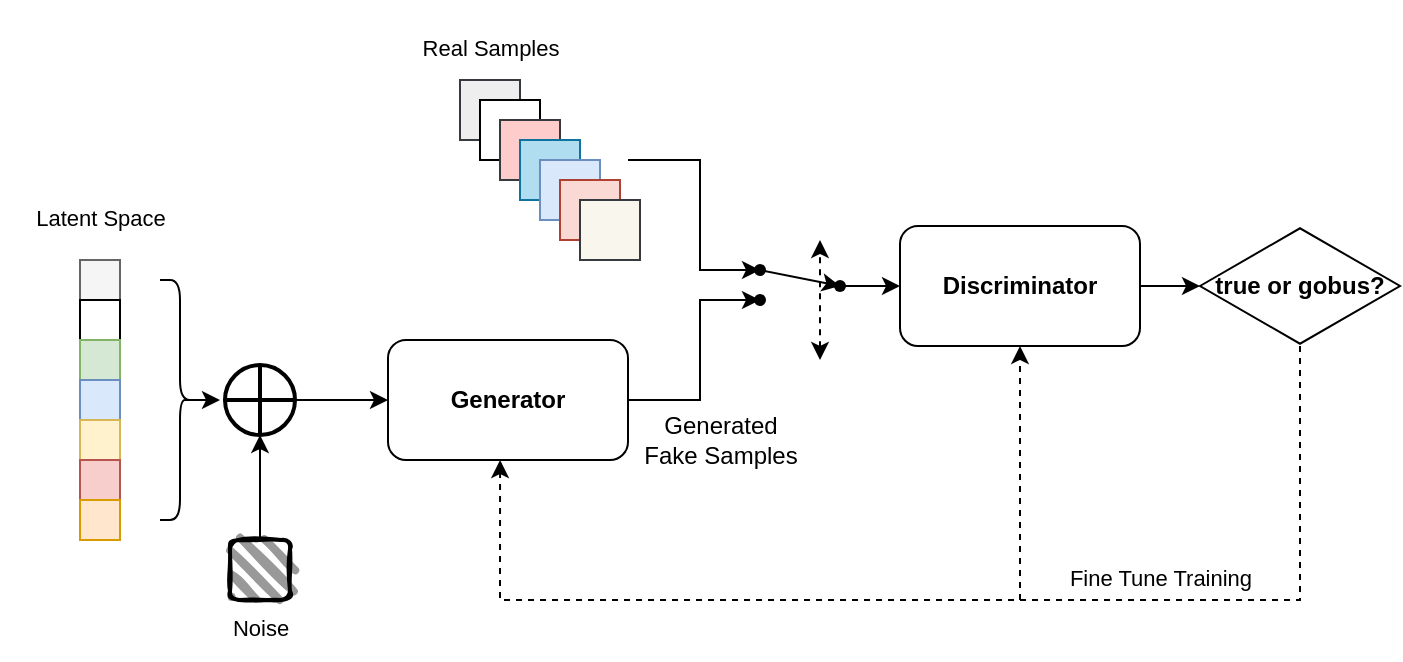 <mxfile version="20.3.7" type="github">
  <diagram id="2lIywbup4bS1AB31_zoz" name="第 1 页">
    <mxGraphModel dx="996" dy="586" grid="1" gridSize="10" guides="1" tooltips="1" connect="1" arrows="1" fold="1" page="1" pageScale="1" pageWidth="827" pageHeight="1169" math="0" shadow="0">
      <root>
        <mxCell id="0" />
        <mxCell id="1" parent="0" />
        <mxCell id="WfkUiSgYCt_blRrE_JdE-26" value="" style="whiteSpace=wrap;html=1;shadow=0;fillColor=#eeeeee;strokeColor=#36393d;" vertex="1" parent="1">
          <mxGeometry x="450" y="60" width="30" height="30" as="geometry" />
        </mxCell>
        <mxCell id="WfkUiSgYCt_blRrE_JdE-25" value="" style="whiteSpace=wrap;html=1;shadow=0;fillColor=#FFFFFF;" vertex="1" parent="1">
          <mxGeometry x="460" y="70" width="30" height="30" as="geometry" />
        </mxCell>
        <mxCell id="WfkUiSgYCt_blRrE_JdE-1" value="" style="whiteSpace=wrap;html=1;aspect=fixed;fillColor=#f5f5f5;fontColor=#333333;strokeColor=#666666;" vertex="1" parent="1">
          <mxGeometry x="260" y="150" width="20" height="20" as="geometry" />
        </mxCell>
        <mxCell id="WfkUiSgYCt_blRrE_JdE-2" value="" style="whiteSpace=wrap;html=1;aspect=fixed;" vertex="1" parent="1">
          <mxGeometry x="260" y="170" width="20" height="20" as="geometry" />
        </mxCell>
        <mxCell id="WfkUiSgYCt_blRrE_JdE-3" value="" style="whiteSpace=wrap;html=1;aspect=fixed;fillColor=#d5e8d4;strokeColor=#82b366;" vertex="1" parent="1">
          <mxGeometry x="260" y="190" width="20" height="20" as="geometry" />
        </mxCell>
        <mxCell id="WfkUiSgYCt_blRrE_JdE-4" value="" style="whiteSpace=wrap;html=1;aspect=fixed;fillColor=#dae8fc;strokeColor=#6c8ebf;" vertex="1" parent="1">
          <mxGeometry x="260" y="210" width="20" height="20" as="geometry" />
        </mxCell>
        <mxCell id="WfkUiSgYCt_blRrE_JdE-5" value="" style="whiteSpace=wrap;html=1;aspect=fixed;fillColor=#fff2cc;strokeColor=#d6b656;" vertex="1" parent="1">
          <mxGeometry x="260" y="230" width="20" height="20" as="geometry" />
        </mxCell>
        <mxCell id="WfkUiSgYCt_blRrE_JdE-6" value="" style="whiteSpace=wrap;html=1;aspect=fixed;fillColor=#f8cecc;strokeColor=#b85450;" vertex="1" parent="1">
          <mxGeometry x="260" y="250" width="20" height="20" as="geometry" />
        </mxCell>
        <mxCell id="WfkUiSgYCt_blRrE_JdE-7" value="" style="whiteSpace=wrap;html=1;aspect=fixed;fillColor=#ffe6cc;strokeColor=#d79b00;" vertex="1" parent="1">
          <mxGeometry x="260" y="270" width="20" height="20" as="geometry" />
        </mxCell>
        <mxCell id="WfkUiSgYCt_blRrE_JdE-8" value="" style="shape=curlyBracket;whiteSpace=wrap;html=1;rounded=1;flipH=1;" vertex="1" parent="1">
          <mxGeometry x="300" y="160" width="20" height="120" as="geometry" />
        </mxCell>
        <mxCell id="WfkUiSgYCt_blRrE_JdE-9" value="" style="endArrow=classic;html=1;rounded=0;exitX=0.1;exitY=0.5;exitDx=0;exitDy=0;exitPerimeter=0;" edge="1" parent="1" source="WfkUiSgYCt_blRrE_JdE-8">
          <mxGeometry width="50" height="50" relative="1" as="geometry">
            <mxPoint x="390" y="250" as="sourcePoint" />
            <mxPoint x="330" y="220" as="targetPoint" />
          </mxGeometry>
        </mxCell>
        <mxCell id="WfkUiSgYCt_blRrE_JdE-10" value="" style="shape=orEllipse;perimeter=ellipsePerimeter;whiteSpace=wrap;html=1;backgroundOutline=1;shadow=0;strokeWidth=2;" vertex="1" parent="1">
          <mxGeometry x="332.5" y="202.5" width="35" height="35" as="geometry" />
        </mxCell>
        <mxCell id="WfkUiSgYCt_blRrE_JdE-11" value="" style="rounded=1;whiteSpace=wrap;html=1;strokeWidth=2;fillWeight=4;hachureGap=8;hachureAngle=45;fillColor=#999999;sketch=1;" vertex="1" parent="1">
          <mxGeometry x="335" y="290" width="30" height="30" as="geometry" />
        </mxCell>
        <mxCell id="WfkUiSgYCt_blRrE_JdE-12" value="" style="endArrow=classic;html=1;rounded=0;entryX=0.5;entryY=1;entryDx=0;entryDy=0;" edge="1" parent="1" target="WfkUiSgYCt_blRrE_JdE-10">
          <mxGeometry width="50" height="50" relative="1" as="geometry">
            <mxPoint x="350" y="290" as="sourcePoint" />
            <mxPoint x="350" y="250" as="targetPoint" />
            <Array as="points">
              <mxPoint x="350" y="270" />
            </Array>
          </mxGeometry>
        </mxCell>
        <mxCell id="WfkUiSgYCt_blRrE_JdE-13" value="&lt;b&gt;Generator&lt;/b&gt;" style="rounded=1;whiteSpace=wrap;html=1;shadow=0;fillColor=#FFFFFF;" vertex="1" parent="1">
          <mxGeometry x="414" y="190" width="120" height="60" as="geometry" />
        </mxCell>
        <mxCell id="WfkUiSgYCt_blRrE_JdE-14" value="" style="endArrow=classic;html=1;rounded=0;exitX=1;exitY=0.5;exitDx=0;exitDy=0;entryX=0;entryY=0.5;entryDx=0;entryDy=0;" edge="1" parent="1" source="WfkUiSgYCt_blRrE_JdE-10" target="WfkUiSgYCt_blRrE_JdE-13">
          <mxGeometry width="50" height="50" relative="1" as="geometry">
            <mxPoint x="360" y="300" as="sourcePoint" />
            <mxPoint x="360" y="260" as="targetPoint" />
            <Array as="points" />
          </mxGeometry>
        </mxCell>
        <mxCell id="WfkUiSgYCt_blRrE_JdE-15" value="" style="whiteSpace=wrap;html=1;aspect=fixed;shadow=0;fillColor=#ffcccc;strokeColor=#36393d;" vertex="1" parent="1">
          <mxGeometry x="470" y="80" width="30" height="30" as="geometry" />
        </mxCell>
        <mxCell id="WfkUiSgYCt_blRrE_JdE-16" value="" style="whiteSpace=wrap;html=1;shadow=0;fillColor=#b1ddf0;strokeColor=#10739e;" vertex="1" parent="1">
          <mxGeometry x="480" y="90" width="30" height="30" as="geometry" />
        </mxCell>
        <mxCell id="WfkUiSgYCt_blRrE_JdE-17" value="" style="whiteSpace=wrap;html=1;shadow=0;fillColor=#dae8fc;strokeColor=#6c8ebf;" vertex="1" parent="1">
          <mxGeometry x="490" y="100" width="30" height="30" as="geometry" />
        </mxCell>
        <mxCell id="WfkUiSgYCt_blRrE_JdE-18" value="" style="whiteSpace=wrap;html=1;shadow=0;fillColor=#fad9d5;strokeColor=#ae4132;" vertex="1" parent="1">
          <mxGeometry x="500" y="110" width="30" height="30" as="geometry" />
        </mxCell>
        <mxCell id="WfkUiSgYCt_blRrE_JdE-19" value="" style="whiteSpace=wrap;html=1;shadow=0;fillColor=#f9f7ed;strokeColor=#36393d;" vertex="1" parent="1">
          <mxGeometry x="510" y="120" width="30" height="30" as="geometry" />
        </mxCell>
        <mxCell id="WfkUiSgYCt_blRrE_JdE-21" value="&lt;b&gt;Discriminator&lt;/b&gt;" style="rounded=1;whiteSpace=wrap;html=1;shadow=0;fillColor=#FFFFFF;" vertex="1" parent="1">
          <mxGeometry x="670" y="133" width="120" height="60" as="geometry" />
        </mxCell>
        <mxCell id="WfkUiSgYCt_blRrE_JdE-22" value="" style="edgeStyle=elbowEdgeStyle;elbow=horizontal;endArrow=classic;html=1;rounded=0;exitX=1;exitY=0.5;exitDx=0;exitDy=0;" edge="1" parent="1" source="WfkUiSgYCt_blRrE_JdE-13">
          <mxGeometry width="50" height="50" relative="1" as="geometry">
            <mxPoint x="600" y="220" as="sourcePoint" />
            <mxPoint x="600" y="170" as="targetPoint" />
            <Array as="points">
              <mxPoint x="570" y="170" />
            </Array>
          </mxGeometry>
        </mxCell>
        <mxCell id="WfkUiSgYCt_blRrE_JdE-23" value="" style="edgeStyle=elbowEdgeStyle;elbow=horizontal;endArrow=classic;html=1;rounded=0;" edge="1" parent="1">
          <mxGeometry width="50" height="50" relative="1" as="geometry">
            <mxPoint x="534" y="100" as="sourcePoint" />
            <mxPoint x="600" y="155" as="targetPoint" />
            <Array as="points">
              <mxPoint x="570" y="155" />
            </Array>
          </mxGeometry>
        </mxCell>
        <mxCell id="WfkUiSgYCt_blRrE_JdE-27" value="" style="shape=waypoint;sketch=0;fillStyle=solid;size=6;pointerEvents=1;points=[];fillColor=none;resizable=0;rotatable=0;perimeter=centerPerimeter;snapToPoint=1;shadow=0;" vertex="1" parent="1">
          <mxGeometry x="580" y="135" width="40" height="40" as="geometry" />
        </mxCell>
        <mxCell id="WfkUiSgYCt_blRrE_JdE-29" value="" style="shape=waypoint;sketch=0;fillStyle=solid;size=6;pointerEvents=1;points=[];fillColor=none;resizable=0;rotatable=0;perimeter=centerPerimeter;snapToPoint=1;shadow=0;" vertex="1" parent="1">
          <mxGeometry x="580" y="150" width="40" height="40" as="geometry" />
        </mxCell>
        <mxCell id="WfkUiSgYCt_blRrE_JdE-30" value="" style="shape=waypoint;sketch=0;fillStyle=solid;size=6;pointerEvents=1;points=[];fillColor=none;resizable=0;rotatable=0;perimeter=centerPerimeter;snapToPoint=1;shadow=0;" vertex="1" parent="1">
          <mxGeometry x="620" y="143" width="40" height="40" as="geometry" />
        </mxCell>
        <mxCell id="WfkUiSgYCt_blRrE_JdE-31" value="" style="endArrow=classic;html=1;rounded=0;" edge="1" parent="1" source="WfkUiSgYCt_blRrE_JdE-30">
          <mxGeometry width="50" height="50" relative="1" as="geometry">
            <mxPoint x="660" y="210" as="sourcePoint" />
            <mxPoint x="670" y="163" as="targetPoint" />
          </mxGeometry>
        </mxCell>
        <mxCell id="WfkUiSgYCt_blRrE_JdE-32" value="" style="endArrow=classic;html=1;rounded=0;" edge="1" parent="1" source="WfkUiSgYCt_blRrE_JdE-27" target="WfkUiSgYCt_blRrE_JdE-30">
          <mxGeometry width="50" height="50" relative="1" as="geometry">
            <mxPoint x="660" y="210" as="sourcePoint" />
            <mxPoint x="710" y="160" as="targetPoint" />
          </mxGeometry>
        </mxCell>
        <mxCell id="WfkUiSgYCt_blRrE_JdE-33" value="" style="endArrow=classic;startArrow=classic;html=1;rounded=0;dashed=1;" edge="1" parent="1">
          <mxGeometry width="50" height="50" relative="1" as="geometry">
            <mxPoint x="630" y="200" as="sourcePoint" />
            <mxPoint x="630" y="140" as="targetPoint" />
          </mxGeometry>
        </mxCell>
        <mxCell id="WfkUiSgYCt_blRrE_JdE-34" value="" style="endArrow=classic;html=1;rounded=0;exitX=1;exitY=0.5;exitDx=0;exitDy=0;" edge="1" parent="1" source="WfkUiSgYCt_blRrE_JdE-21">
          <mxGeometry width="50" height="50" relative="1" as="geometry">
            <mxPoint x="790" y="220" as="sourcePoint" />
            <mxPoint x="820" y="163" as="targetPoint" />
          </mxGeometry>
        </mxCell>
        <mxCell id="WfkUiSgYCt_blRrE_JdE-37" style="edgeStyle=orthogonalEdgeStyle;rounded=0;orthogonalLoop=1;jettySize=auto;html=1;entryX=0.467;entryY=1;entryDx=0;entryDy=0;entryPerimeter=0;dashed=1;" edge="1" parent="1" source="WfkUiSgYCt_blRrE_JdE-35" target="WfkUiSgYCt_blRrE_JdE-13">
          <mxGeometry relative="1" as="geometry">
            <mxPoint x="870" y="340" as="targetPoint" />
            <Array as="points">
              <mxPoint x="870" y="320" />
              <mxPoint x="470" y="320" />
            </Array>
          </mxGeometry>
        </mxCell>
        <mxCell id="WfkUiSgYCt_blRrE_JdE-35" value="&lt;b&gt;true or gobus?&lt;/b&gt;" style="html=1;whiteSpace=wrap;aspect=fixed;shape=isoRectangle;shadow=0;fillColor=#FFFFFF;" vertex="1" parent="1">
          <mxGeometry x="820" y="133" width="100" height="60" as="geometry" />
        </mxCell>
        <mxCell id="WfkUiSgYCt_blRrE_JdE-38" value="" style="endArrow=classic;html=1;rounded=0;dashed=1;entryX=0.5;entryY=1;entryDx=0;entryDy=0;" edge="1" parent="1" target="WfkUiSgYCt_blRrE_JdE-21">
          <mxGeometry width="50" height="50" relative="1" as="geometry">
            <mxPoint x="730" y="320" as="sourcePoint" />
            <mxPoint x="660" y="200" as="targetPoint" />
          </mxGeometry>
        </mxCell>
        <mxCell id="WfkUiSgYCt_blRrE_JdE-39" value="&lt;font style=&quot;font-size: 11px; font-weight: normal;&quot;&gt;Fine Tune Training&lt;/font&gt;" style="text;strokeColor=none;fillColor=none;html=1;fontSize=24;fontStyle=1;verticalAlign=middle;align=center;shadow=0;" vertex="1" parent="1">
          <mxGeometry x="750" y="285" width="100" height="40" as="geometry" />
        </mxCell>
        <mxCell id="WfkUiSgYCt_blRrE_JdE-42" value="&lt;font style=&quot;font-size: 11px; font-weight: normal;&quot;&gt;Latent Space&lt;/font&gt;" style="text;strokeColor=none;fillColor=none;html=1;fontSize=24;fontStyle=1;verticalAlign=middle;align=center;shadow=0;" vertex="1" parent="1">
          <mxGeometry x="220" y="105" width="100" height="40" as="geometry" />
        </mxCell>
        <mxCell id="WfkUiSgYCt_blRrE_JdE-43" value="&lt;font style=&quot;font-size: 11px; font-weight: normal;&quot;&gt;Noise&lt;/font&gt;" style="text;strokeColor=none;fillColor=none;html=1;fontSize=24;fontStyle=1;verticalAlign=middle;align=center;shadow=0;" vertex="1" parent="1">
          <mxGeometry x="300" y="310" width="100" height="40" as="geometry" />
        </mxCell>
        <mxCell id="WfkUiSgYCt_blRrE_JdE-44" value="&lt;font style=&quot;font-size: 11px; font-weight: normal;&quot;&gt;Real Samples&lt;/font&gt;" style="text;strokeColor=none;fillColor=none;html=1;fontSize=24;fontStyle=1;verticalAlign=middle;align=center;shadow=0;" vertex="1" parent="1">
          <mxGeometry x="415" y="20" width="100" height="40" as="geometry" />
        </mxCell>
        <mxCell id="WfkUiSgYCt_blRrE_JdE-45" value="&lt;h6 style=&quot;font-size: 12px;&quot;&gt;&lt;font style=&quot;font-size: 12px; font-weight: normal;&quot;&gt;Generated&lt;br&gt; &lt;/font&gt;&lt;font style=&quot;font-size: 12px; font-weight: normal;&quot;&gt;Fake Samples&lt;/font&gt;&lt;/h6&gt;" style="text;strokeColor=none;fillColor=none;html=1;fontSize=24;fontStyle=1;verticalAlign=middle;align=center;shadow=0;" vertex="1" parent="1">
          <mxGeometry x="530" y="220" width="100" height="40" as="geometry" />
        </mxCell>
      </root>
    </mxGraphModel>
  </diagram>
</mxfile>
